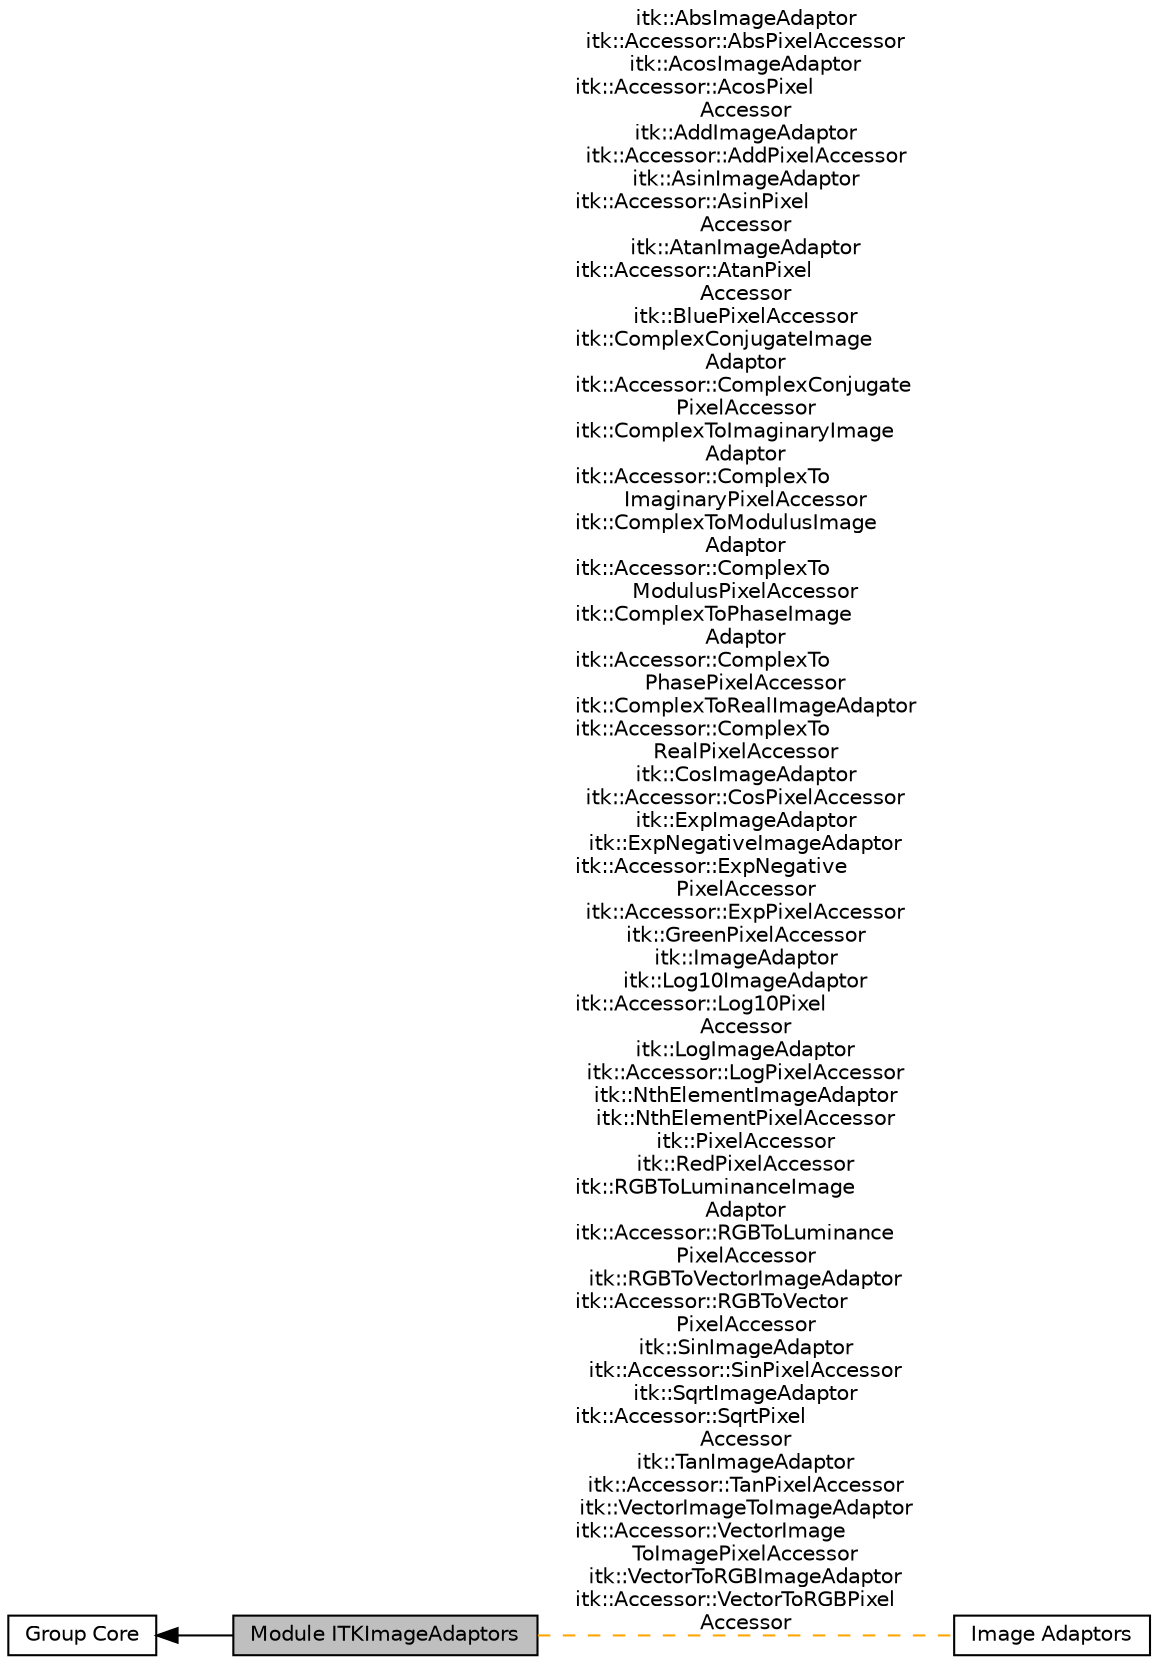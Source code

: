 digraph "Module ITKImageAdaptors"
{
  edge [fontname="Helvetica",fontsize="10",labelfontname="Helvetica",labelfontsize="10"];
  node [fontname="Helvetica",fontsize="10",shape=box];
  rankdir=LR;
  Node2 [label="Group Core",height=0.2,width=0.4,color="black", fillcolor="white", style="filled",URL="$group__Group-Core.html",tooltip=" "];
  Node1 [label="Module ITKImageAdaptors",height=0.2,width=0.4,color="black", fillcolor="grey75", style="filled", fontcolor="black",tooltip=" "];
  Node3 [label="Image Adaptors",height=0.2,width=0.4,color="black", fillcolor="white", style="filled",URL="$group__ImageAdaptors.html",tooltip=" "];
  Node2->Node1 [shape=plaintext, dir="back", style="solid"];
  Node1->Node3 [shape=plaintext, label="itk::AbsImageAdaptor\nitk::Accessor::AbsPixelAccessor\nitk::AcosImageAdaptor\nitk::Accessor::AcosPixel\lAccessor\nitk::AddImageAdaptor\nitk::Accessor::AddPixelAccessor\nitk::AsinImageAdaptor\nitk::Accessor::AsinPixel\lAccessor\nitk::AtanImageAdaptor\nitk::Accessor::AtanPixel\lAccessor\nitk::BluePixelAccessor\nitk::ComplexConjugateImage\lAdaptor\nitk::Accessor::ComplexConjugate\lPixelAccessor\nitk::ComplexToImaginaryImage\lAdaptor\nitk::Accessor::ComplexTo\lImaginaryPixelAccessor\nitk::ComplexToModulusImage\lAdaptor\nitk::Accessor::ComplexTo\lModulusPixelAccessor\nitk::ComplexToPhaseImage\lAdaptor\nitk::Accessor::ComplexTo\lPhasePixelAccessor\nitk::ComplexToRealImageAdaptor\nitk::Accessor::ComplexTo\lRealPixelAccessor\nitk::CosImageAdaptor\nitk::Accessor::CosPixelAccessor\nitk::ExpImageAdaptor\nitk::ExpNegativeImageAdaptor\nitk::Accessor::ExpNegative\lPixelAccessor\nitk::Accessor::ExpPixelAccessor\nitk::GreenPixelAccessor\nitk::ImageAdaptor\nitk::Log10ImageAdaptor\nitk::Accessor::Log10Pixel\lAccessor\nitk::LogImageAdaptor\nitk::Accessor::LogPixelAccessor\nitk::NthElementImageAdaptor\nitk::NthElementPixelAccessor\nitk::PixelAccessor\nitk::RedPixelAccessor\nitk::RGBToLuminanceImage\lAdaptor\nitk::Accessor::RGBToLuminance\lPixelAccessor\nitk::RGBToVectorImageAdaptor\nitk::Accessor::RGBToVector\lPixelAccessor\nitk::SinImageAdaptor\nitk::Accessor::SinPixelAccessor\nitk::SqrtImageAdaptor\nitk::Accessor::SqrtPixel\lAccessor\nitk::TanImageAdaptor\nitk::Accessor::TanPixelAccessor\nitk::VectorImageToImageAdaptor\nitk::Accessor::VectorImage\lToImagePixelAccessor\nitk::VectorToRGBImageAdaptor\nitk::Accessor::VectorToRGBPixel\lAccessor", color="orange", dir="none", style="dashed"];
}
